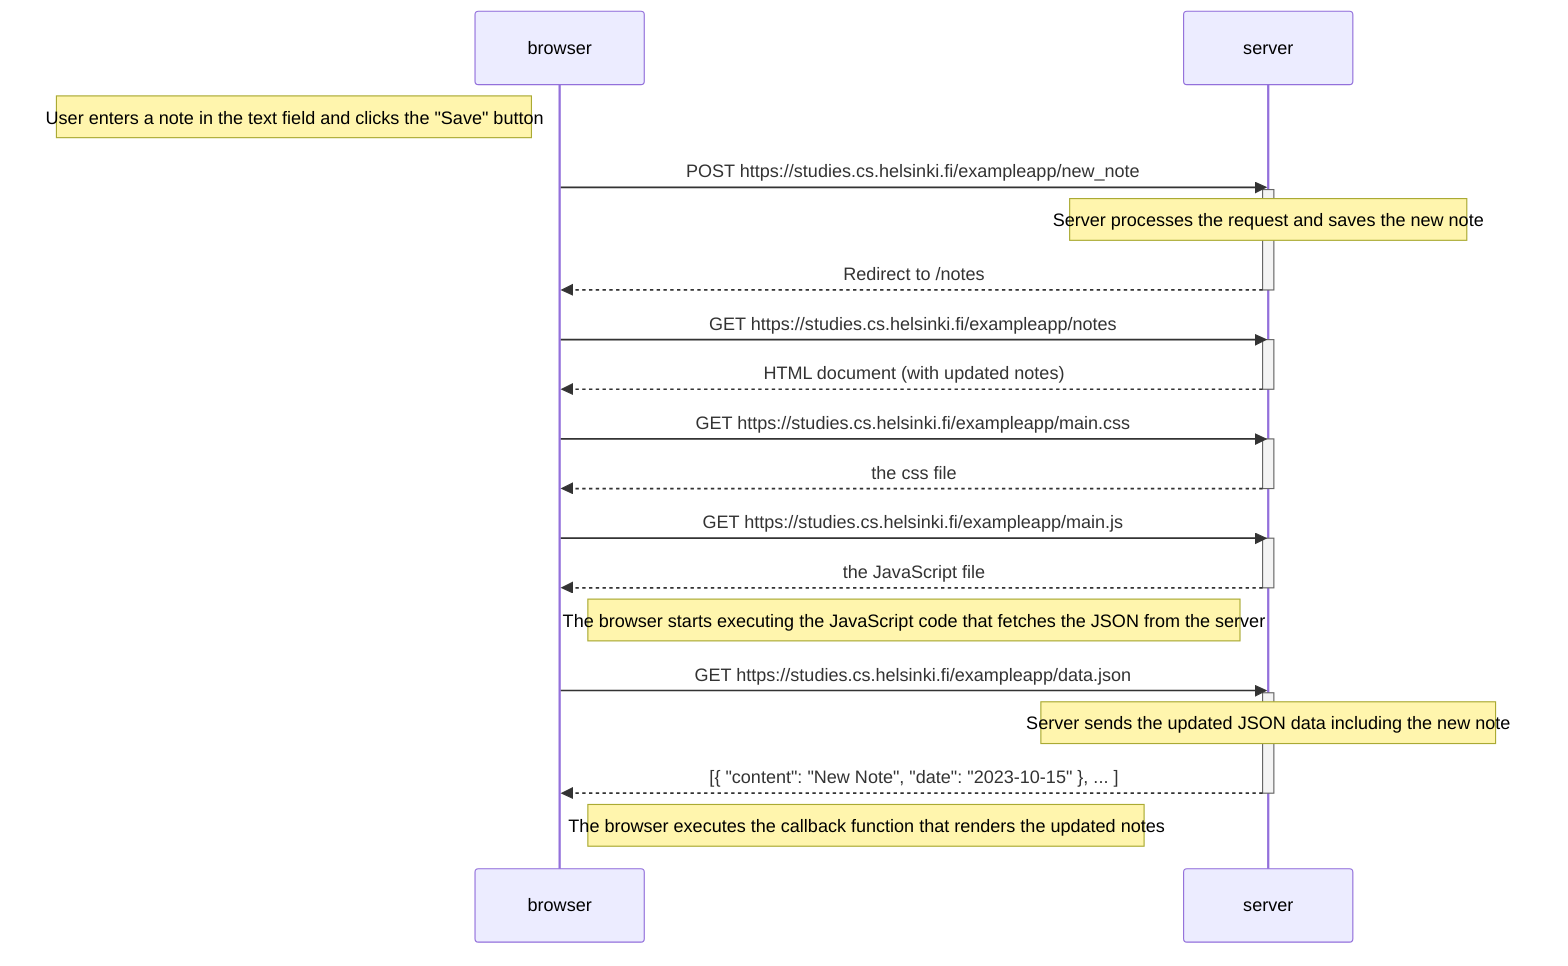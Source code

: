 sequenceDiagram
    participant browser
    participant server
    
    Note left of browser: User enters a note in the text field and clicks the "Save" button
    
    browser->>server: POST https://studies.cs.helsinki.fi/exampleapp/new_note
    activate server
    Note over server: Server processes the request and saves the new note
    server-->>browser: Redirect to /notes
    deactivate server
    
    browser->>server: GET https://studies.cs.helsinki.fi/exampleapp/notes
    activate server
    server-->>browser: HTML document (with updated notes)
    deactivate server
    
    browser->>server: GET https://studies.cs.helsinki.fi/exampleapp/main.css
    activate server
    server-->>browser: the css file
    deactivate server
    
    browser->>server: GET https://studies.cs.helsinki.fi/exampleapp/main.js
    activate server
    server-->>browser: the JavaScript file
    deactivate server
    
    Note right of browser: The browser starts executing the JavaScript code that fetches the JSON from the server
    
    browser->>server: GET https://studies.cs.helsinki.fi/exampleapp/data.json
    activate server
    Note over server: Server sends the updated JSON data including the new note
    server-->>browser: [{ "content": "New Note", "date": "2023-10-15" }, ... ]
    deactivate server
    
    Note right of browser: The browser executes the callback function that renders the updated notes